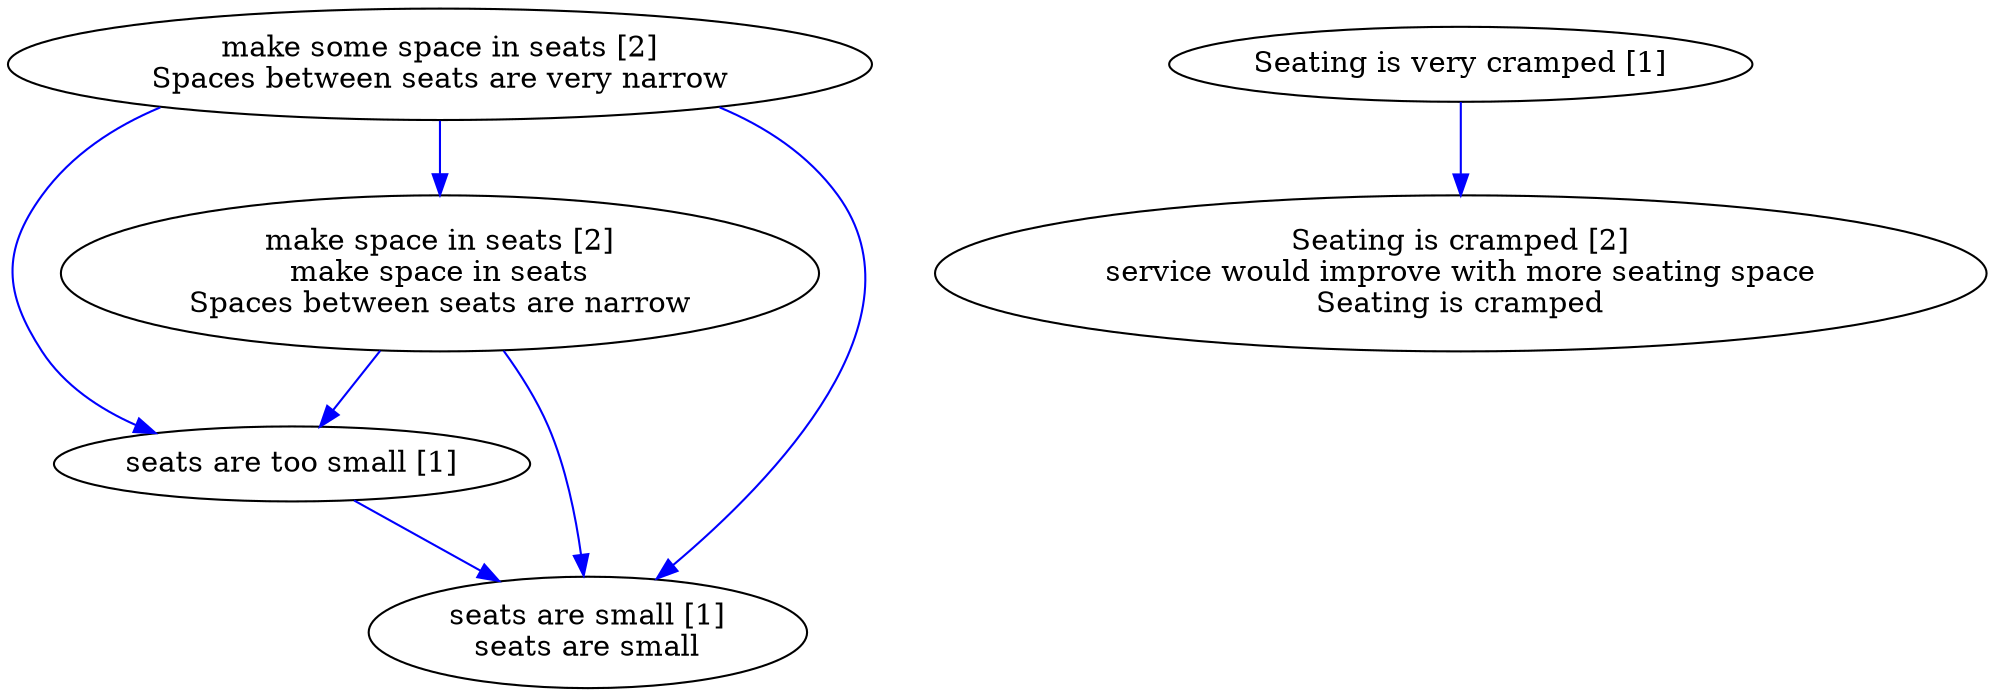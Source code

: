 digraph collapsedGraph {
"make space in seats [2]\nmake space in seats\nSpaces between seats are narrow""make some space in seats [2]\nSpaces between seats are very narrow""Seating is cramped [2]\nservice would improve with more seating space\nSeating is cramped""Seating is very cramped [1]""seats are too small [1]""seats are small [1]\nseats are small""Seating is very cramped [1]" -> "Seating is cramped [2]\nservice would improve with more seating space\nSeating is cramped" [color=blue]
"make space in seats [2]\nmake space in seats\nSpaces between seats are narrow" -> "seats are too small [1]" [color=blue]
"make space in seats [2]\nmake space in seats\nSpaces between seats are narrow" -> "seats are small [1]\nseats are small" [color=blue]
"make some space in seats [2]\nSpaces between seats are very narrow" -> "seats are too small [1]" [color=blue]
"make some space in seats [2]\nSpaces between seats are very narrow" -> "make space in seats [2]\nmake space in seats\nSpaces between seats are narrow" [color=blue]
"make some space in seats [2]\nSpaces between seats are very narrow" -> "seats are small [1]\nseats are small" [color=blue]
"seats are too small [1]" -> "seats are small [1]\nseats are small" [color=blue]
}